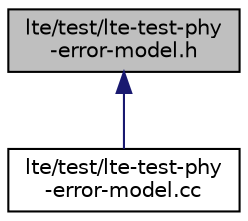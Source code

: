 digraph "lte/test/lte-test-phy-error-model.h"
{
  edge [fontname="Helvetica",fontsize="10",labelfontname="Helvetica",labelfontsize="10"];
  node [fontname="Helvetica",fontsize="10",shape=record];
  Node1 [label="lte/test/lte-test-phy\l-error-model.h",height=0.2,width=0.4,color="black", fillcolor="grey75", style="filled", fontcolor="black"];
  Node1 -> Node2 [dir="back",color="midnightblue",fontsize="10",style="solid"];
  Node2 [label="lte/test/lte-test-phy\l-error-model.cc",height=0.2,width=0.4,color="black", fillcolor="white", style="filled",URL="$d8/d52/lte-test-phy-error-model_8cc.html"];
}
